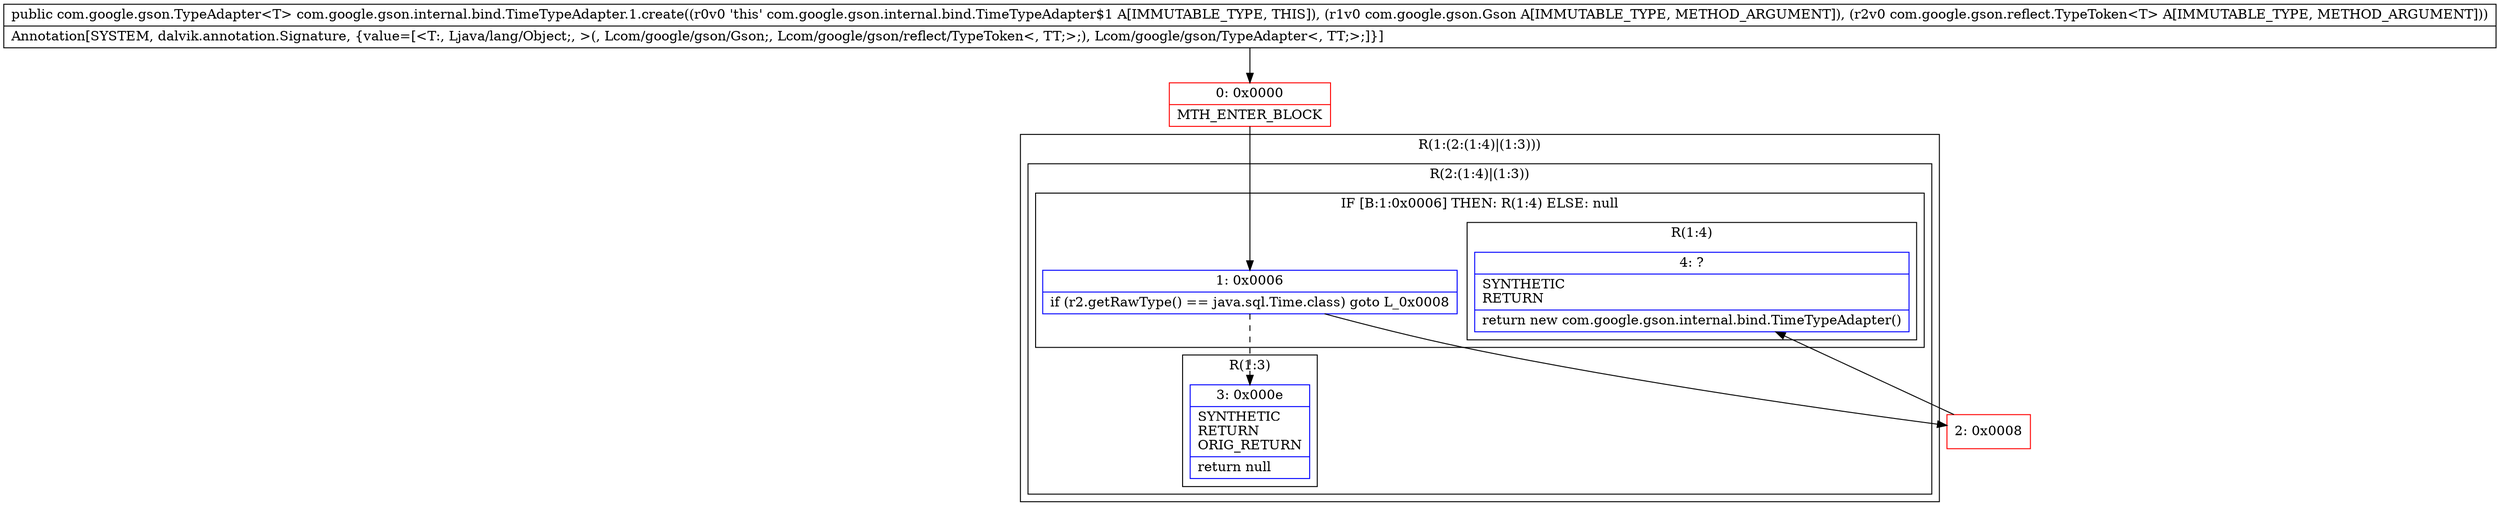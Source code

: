 digraph "CFG forcom.google.gson.internal.bind.TimeTypeAdapter.1.create(Lcom\/google\/gson\/Gson;Lcom\/google\/gson\/reflect\/TypeToken;)Lcom\/google\/gson\/TypeAdapter;" {
subgraph cluster_Region_974135958 {
label = "R(1:(2:(1:4)|(1:3)))";
node [shape=record,color=blue];
subgraph cluster_Region_168584913 {
label = "R(2:(1:4)|(1:3))";
node [shape=record,color=blue];
subgraph cluster_IfRegion_1111920190 {
label = "IF [B:1:0x0006] THEN: R(1:4) ELSE: null";
node [shape=record,color=blue];
Node_1 [shape=record,label="{1\:\ 0x0006|if (r2.getRawType() == java.sql.Time.class) goto L_0x0008\l}"];
subgraph cluster_Region_974836317 {
label = "R(1:4)";
node [shape=record,color=blue];
Node_4 [shape=record,label="{4\:\ ?|SYNTHETIC\lRETURN\l|return new com.google.gson.internal.bind.TimeTypeAdapter()\l}"];
}
}
subgraph cluster_Region_27607834 {
label = "R(1:3)";
node [shape=record,color=blue];
Node_3 [shape=record,label="{3\:\ 0x000e|SYNTHETIC\lRETURN\lORIG_RETURN\l|return null\l}"];
}
}
}
Node_0 [shape=record,color=red,label="{0\:\ 0x0000|MTH_ENTER_BLOCK\l}"];
Node_2 [shape=record,color=red,label="{2\:\ 0x0008}"];
MethodNode[shape=record,label="{public com.google.gson.TypeAdapter\<T\> com.google.gson.internal.bind.TimeTypeAdapter.1.create((r0v0 'this' com.google.gson.internal.bind.TimeTypeAdapter$1 A[IMMUTABLE_TYPE, THIS]), (r1v0 com.google.gson.Gson A[IMMUTABLE_TYPE, METHOD_ARGUMENT]), (r2v0 com.google.gson.reflect.TypeToken\<T\> A[IMMUTABLE_TYPE, METHOD_ARGUMENT]))  | Annotation[SYSTEM, dalvik.annotation.Signature, \{value=[\<T:, Ljava\/lang\/Object;, \>(, Lcom\/google\/gson\/Gson;, Lcom\/google\/gson\/reflect\/TypeToken\<, TT;\>;), Lcom\/google\/gson\/TypeAdapter\<, TT;\>;]\}]\l}"];
MethodNode -> Node_0;
Node_1 -> Node_2;
Node_1 -> Node_3[style=dashed];
Node_0 -> Node_1;
Node_2 -> Node_4;
}

